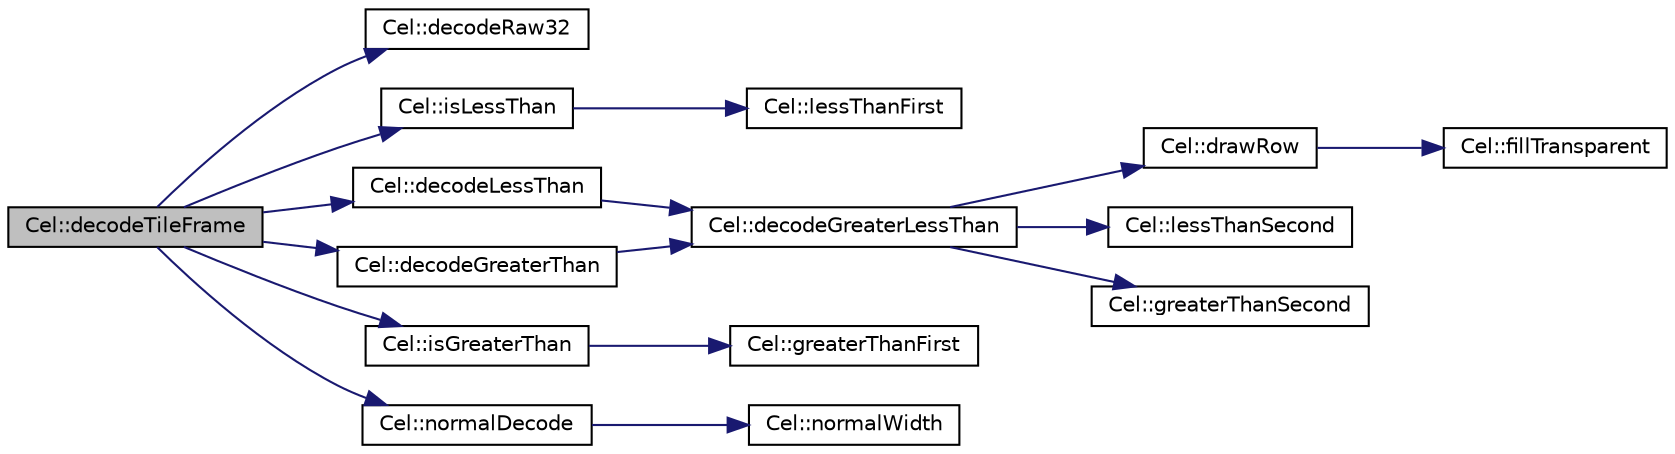 digraph G
{
  edge [fontname="Helvetica",fontsize="10",labelfontname="Helvetica",labelfontsize="10"];
  node [fontname="Helvetica",fontsize="10",shape=record];
  rankdir="LR";
  Node1 [label="Cel::decodeTileFrame",height=0.2,width=0.4,color="black", fillcolor="grey75", style="filled" fontcolor="black"];
  Node1 -> Node2 [color="midnightblue",fontsize="10",style="solid",fontname="Helvetica"];
  Node2 [label="Cel::decodeRaw32",height=0.2,width=0.4,color="black", fillcolor="white", style="filled",URL="$namespace_cel.html#a189c475447ce4f63b3cc3f19c159ff36"];
  Node1 -> Node3 [color="midnightblue",fontsize="10",style="solid",fontname="Helvetica"];
  Node3 [label="Cel::isLessThan",height=0.2,width=0.4,color="black", fillcolor="white", style="filled",URL="$namespace_cel.html#ad793b6dd3b4dd6cd399a53c97abccf54"];
  Node3 -> Node4 [color="midnightblue",fontsize="10",style="solid",fontname="Helvetica"];
  Node4 [label="Cel::lessThanFirst",height=0.2,width=0.4,color="black", fillcolor="white", style="filled",URL="$namespace_cel.html#a6baa43c647b635d19832290ed64783a7"];
  Node1 -> Node5 [color="midnightblue",fontsize="10",style="solid",fontname="Helvetica"];
  Node5 [label="Cel::decodeLessThan",height=0.2,width=0.4,color="black", fillcolor="white", style="filled",URL="$namespace_cel.html#a10fe8aca0cfb889447cf209ccad57a32"];
  Node5 -> Node6 [color="midnightblue",fontsize="10",style="solid",fontname="Helvetica"];
  Node6 [label="Cel::decodeGreaterLessThan",height=0.2,width=0.4,color="black", fillcolor="white", style="filled",URL="$namespace_cel.html#ad07fe4f9fafb5f75587121217d527a8e"];
  Node6 -> Node7 [color="midnightblue",fontsize="10",style="solid",fontname="Helvetica"];
  Node7 [label="Cel::drawRow",height=0.2,width=0.4,color="black", fillcolor="white", style="filled",URL="$namespace_cel.html#a3bb8d81110887523119ae23b019cac2c"];
  Node7 -> Node8 [color="midnightblue",fontsize="10",style="solid",fontname="Helvetica"];
  Node8 [label="Cel::fillTransparent",height=0.2,width=0.4,color="black", fillcolor="white", style="filled",URL="$namespace_cel.html#ae30f06d0e7a345473f58e2de84f9332c"];
  Node6 -> Node9 [color="midnightblue",fontsize="10",style="solid",fontname="Helvetica"];
  Node9 [label="Cel::lessThanSecond",height=0.2,width=0.4,color="black", fillcolor="white", style="filled",URL="$namespace_cel.html#aead8afcd6fb3e146b586bf2b147d8c4b"];
  Node6 -> Node10 [color="midnightblue",fontsize="10",style="solid",fontname="Helvetica"];
  Node10 [label="Cel::greaterThanSecond",height=0.2,width=0.4,color="black", fillcolor="white", style="filled",URL="$namespace_cel.html#a66479e176c7a5620791a4e88e114ed49"];
  Node1 -> Node11 [color="midnightblue",fontsize="10",style="solid",fontname="Helvetica"];
  Node11 [label="Cel::isGreaterThan",height=0.2,width=0.4,color="black", fillcolor="white", style="filled",URL="$namespace_cel.html#ab60907f79ad1c1bdedeabaef3c614b31"];
  Node11 -> Node12 [color="midnightblue",fontsize="10",style="solid",fontname="Helvetica"];
  Node12 [label="Cel::greaterThanFirst",height=0.2,width=0.4,color="black", fillcolor="white", style="filled",URL="$namespace_cel.html#a9d0a3591c085548f431278330c71042d"];
  Node1 -> Node13 [color="midnightblue",fontsize="10",style="solid",fontname="Helvetica"];
  Node13 [label="Cel::decodeGreaterThan",height=0.2,width=0.4,color="black", fillcolor="white", style="filled",URL="$namespace_cel.html#a378afc15133ba4096dbc24563bc87bb0"];
  Node13 -> Node6 [color="midnightblue",fontsize="10",style="solid",fontname="Helvetica"];
  Node1 -> Node14 [color="midnightblue",fontsize="10",style="solid",fontname="Helvetica"];
  Node14 [label="Cel::normalDecode",height=0.2,width=0.4,color="black", fillcolor="white", style="filled",URL="$namespace_cel.html#a8954267a3e910349a665f0a1e1c42dba"];
  Node14 -> Node15 [color="midnightblue",fontsize="10",style="solid",fontname="Helvetica"];
  Node15 [label="Cel::normalWidth",height=0.2,width=0.4,color="black", fillcolor="white", style="filled",URL="$namespace_cel.html#a8f805b3a78a60ad8761451cf7c6025c1"];
}
